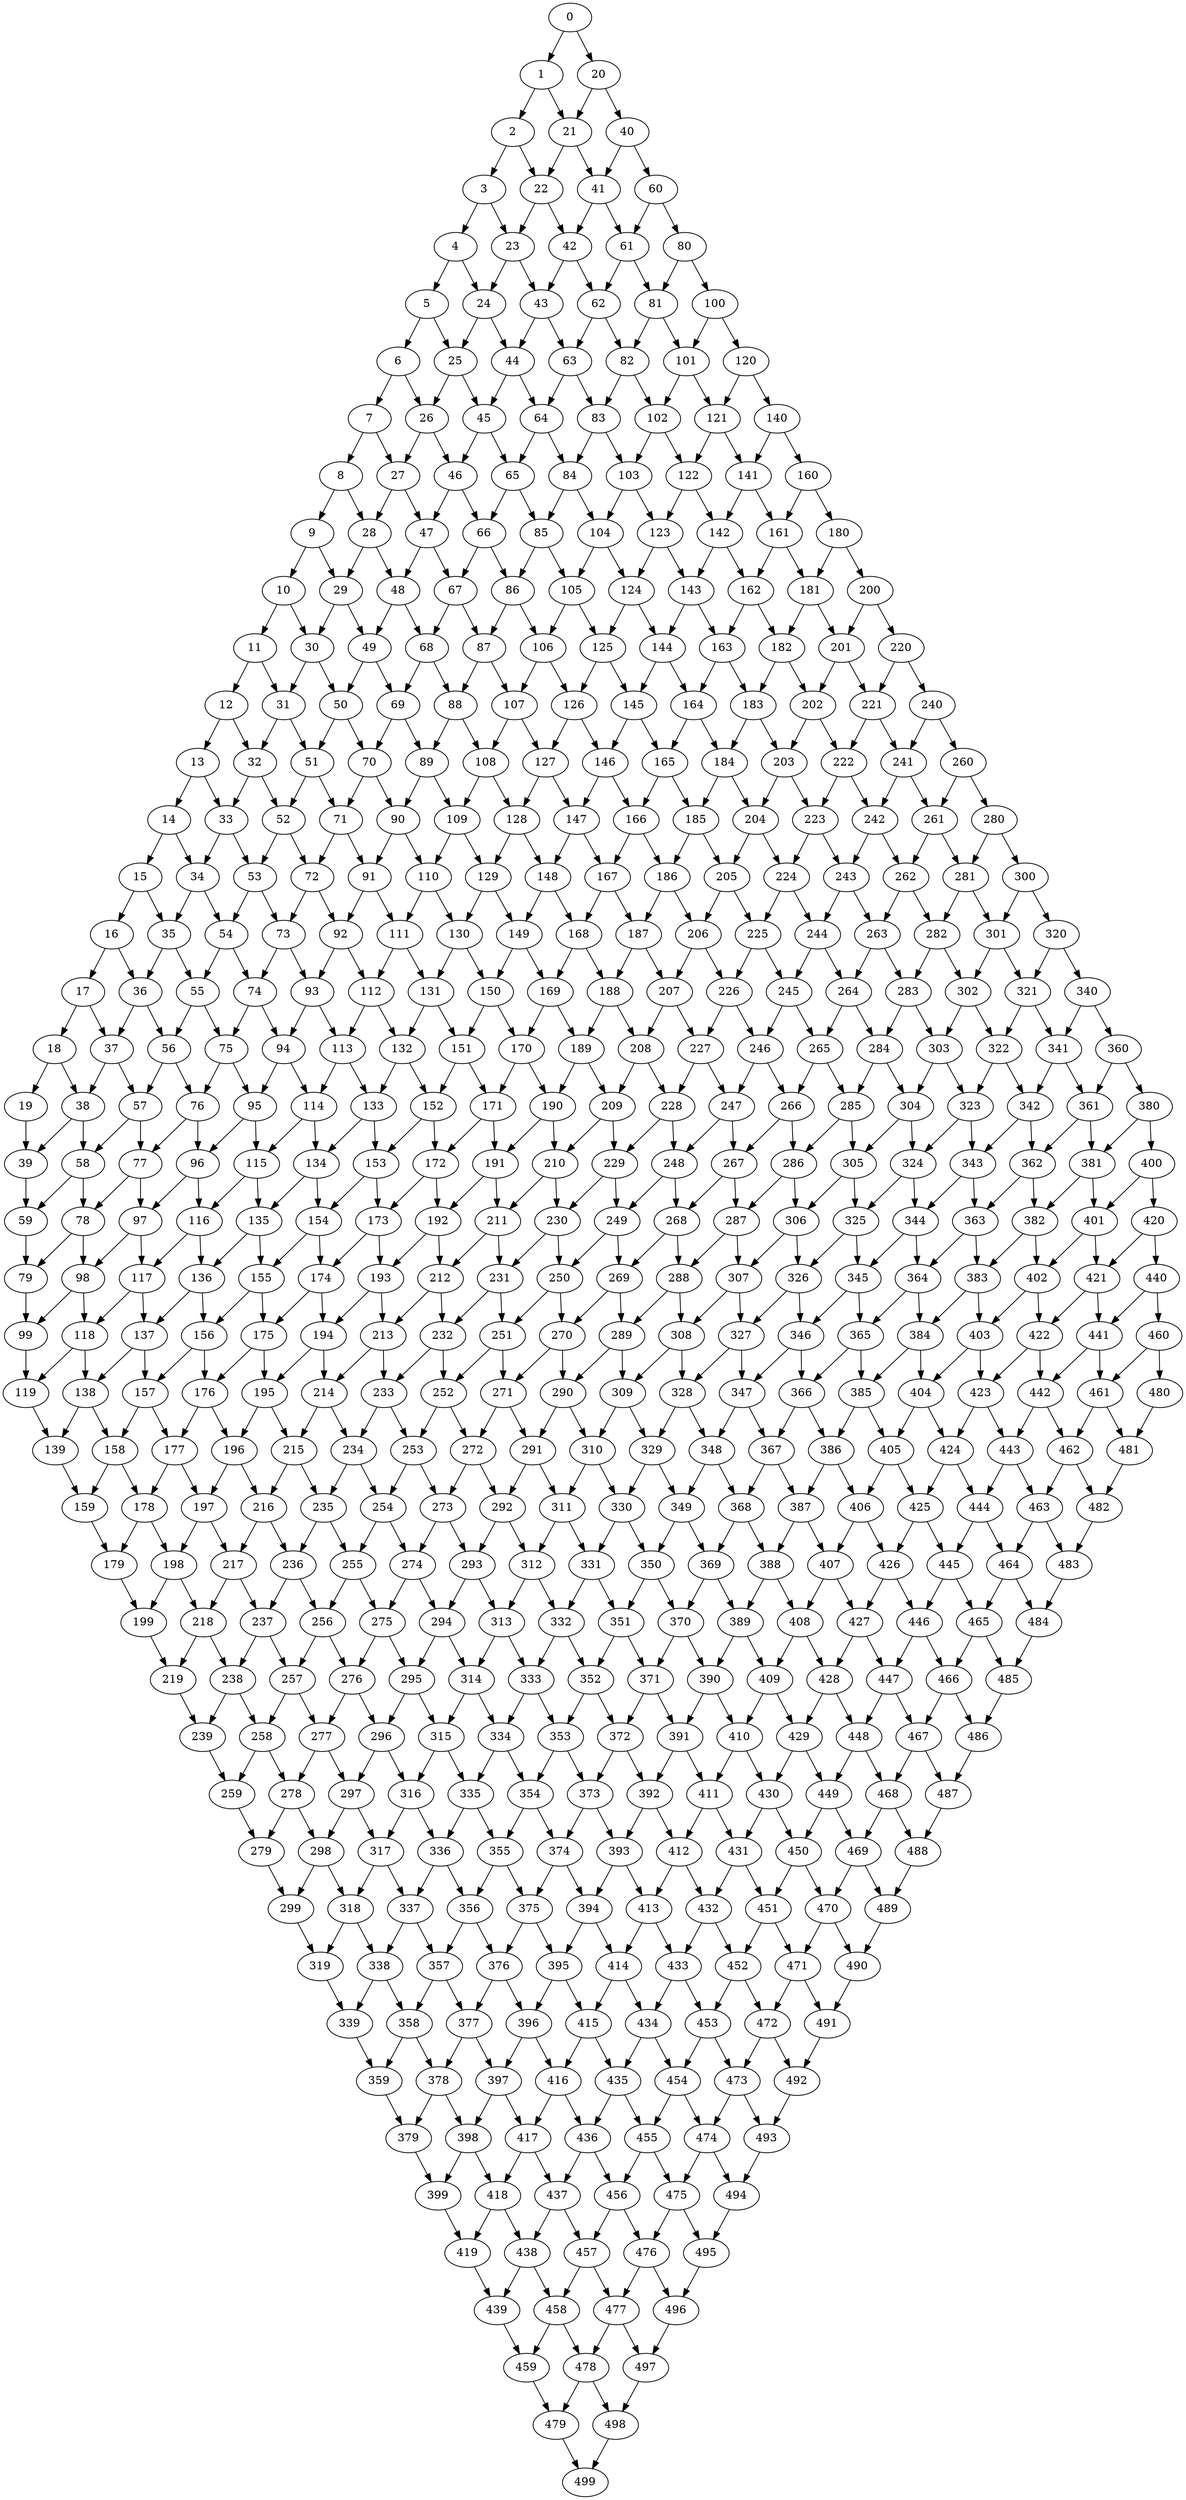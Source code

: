 digraph Grid_500 {
0;1;20;2;21;3;22;4;23;5;24;6;25;7;26;8;27;9;28;10;29;11;30;12;31;13;32;14;33;15;34;16;35;17;36;18;37;19;38;39;40;41;42;43;44;45;46;47;48;49;50;51;52;53;54;55;56;57;58;59;60;61;62;63;64;65;66;67;68;69;70;71;72;73;74;75;76;77;78;79;80;81;82;83;84;85;86;87;88;89;90;91;92;93;94;95;96;97;98;99;100;101;102;103;104;105;106;107;108;109;110;111;112;113;114;115;116;117;118;119;120;121;122;123;124;125;126;127;128;129;130;131;132;133;134;135;136;137;138;139;140;141;142;143;144;145;146;147;148;149;150;151;152;153;154;155;156;157;158;159;160;161;162;163;164;165;166;167;168;169;170;171;172;173;174;175;176;177;178;179;180;181;182;183;184;185;186;187;188;189;190;191;192;193;194;195;196;197;198;199;200;201;202;203;204;205;206;207;208;209;210;211;212;213;214;215;216;217;218;219;220;221;222;223;224;225;226;227;228;229;230;231;232;233;234;235;236;237;238;239;240;241;242;243;244;245;246;247;248;249;250;251;252;253;254;255;256;257;258;259;260;261;262;263;264;265;266;267;268;269;270;271;272;273;274;275;276;277;278;279;280;281;282;283;284;285;286;287;288;289;290;291;292;293;294;295;296;297;298;299;300;301;302;303;304;305;306;307;308;309;310;311;312;313;314;315;316;317;318;319;320;321;322;323;324;325;326;327;328;329;330;331;332;333;334;335;336;337;338;339;340;341;342;343;344;345;346;347;348;349;350;351;352;353;354;355;356;357;358;359;360;361;362;363;364;365;366;367;368;369;370;371;372;373;374;375;376;377;378;379;380;381;382;383;384;385;386;387;388;389;390;391;392;393;394;395;396;397;398;399;400;401;402;403;404;405;406;407;408;409;410;411;412;413;414;415;416;417;418;419;420;421;422;423;424;425;426;427;428;429;430;431;432;433;434;435;436;437;438;439;440;441;442;443;444;445;446;447;448;449;450;451;452;453;454;455;456;457;458;459;460;461;462;463;464;465;466;467;468;469;470;471;472;473;474;475;476;477;478;479;480;481;482;483;484;485;486;487;488;489;490;491;492;493;494;495;496;497;498;499;0 -> 1;
0 -> 20;
1 -> 2;
1 -> 21;
2 -> 3;
2 -> 22;
3 -> 4;
3 -> 23;
4 -> 5;
4 -> 24;
5 -> 6;
5 -> 25;
6 -> 7;
6 -> 26;
7 -> 8;
7 -> 27;
8 -> 9;
8 -> 28;
9 -> 10;
9 -> 29;
10 -> 11;
10 -> 30;
11 -> 12;
11 -> 31;
12 -> 13;
12 -> 32;
13 -> 14;
13 -> 33;
14 -> 15;
14 -> 34;
15 -> 16;
15 -> 35;
16 -> 17;
16 -> 36;
17 -> 18;
17 -> 37;
18 -> 19;
18 -> 38;
19 -> 39;
20 -> 21;
20 -> 40;
21 -> 22;
21 -> 41;
22 -> 23;
22 -> 42;
23 -> 24;
23 -> 43;
24 -> 25;
24 -> 44;
25 -> 26;
25 -> 45;
26 -> 27;
26 -> 46;
27 -> 28;
27 -> 47;
28 -> 29;
28 -> 48;
29 -> 30;
29 -> 49;
30 -> 31;
30 -> 50;
31 -> 32;
31 -> 51;
32 -> 33;
32 -> 52;
33 -> 34;
33 -> 53;
34 -> 35;
34 -> 54;
35 -> 36;
35 -> 55;
36 -> 37;
36 -> 56;
37 -> 38;
37 -> 57;
38 -> 39;
38 -> 58;
39 -> 59;
40 -> 41;
40 -> 60;
41 -> 42;
41 -> 61;
42 -> 43;
42 -> 62;
43 -> 44;
43 -> 63;
44 -> 45;
44 -> 64;
45 -> 46;
45 -> 65;
46 -> 47;
46 -> 66;
47 -> 48;
47 -> 67;
48 -> 49;
48 -> 68;
49 -> 50;
49 -> 69;
50 -> 51;
50 -> 70;
51 -> 52;
51 -> 71;
52 -> 53;
52 -> 72;
53 -> 54;
53 -> 73;
54 -> 55;
54 -> 74;
55 -> 56;
55 -> 75;
56 -> 57;
56 -> 76;
57 -> 58;
57 -> 77;
58 -> 59;
58 -> 78;
59 -> 79;
60 -> 61;
60 -> 80;
61 -> 62;
61 -> 81;
62 -> 63;
62 -> 82;
63 -> 64;
63 -> 83;
64 -> 65;
64 -> 84;
65 -> 66;
65 -> 85;
66 -> 67;
66 -> 86;
67 -> 68;
67 -> 87;
68 -> 69;
68 -> 88;
69 -> 70;
69 -> 89;
70 -> 71;
70 -> 90;
71 -> 72;
71 -> 91;
72 -> 73;
72 -> 92;
73 -> 74;
73 -> 93;
74 -> 75;
74 -> 94;
75 -> 76;
75 -> 95;
76 -> 77;
76 -> 96;
77 -> 78;
77 -> 97;
78 -> 79;
78 -> 98;
79 -> 99;
80 -> 81;
80 -> 100;
81 -> 82;
81 -> 101;
82 -> 83;
82 -> 102;
83 -> 84;
83 -> 103;
84 -> 85;
84 -> 104;
85 -> 86;
85 -> 105;
86 -> 87;
86 -> 106;
87 -> 88;
87 -> 107;
88 -> 89;
88 -> 108;
89 -> 90;
89 -> 109;
90 -> 91;
90 -> 110;
91 -> 92;
91 -> 111;
92 -> 93;
92 -> 112;
93 -> 94;
93 -> 113;
94 -> 95;
94 -> 114;
95 -> 96;
95 -> 115;
96 -> 97;
96 -> 116;
97 -> 98;
97 -> 117;
98 -> 99;
98 -> 118;
99 -> 119;
100 -> 101;
100 -> 120;
101 -> 102;
101 -> 121;
102 -> 103;
102 -> 122;
103 -> 104;
103 -> 123;
104 -> 105;
104 -> 124;
105 -> 106;
105 -> 125;
106 -> 107;
106 -> 126;
107 -> 108;
107 -> 127;
108 -> 109;
108 -> 128;
109 -> 110;
109 -> 129;
110 -> 111;
110 -> 130;
111 -> 112;
111 -> 131;
112 -> 113;
112 -> 132;
113 -> 114;
113 -> 133;
114 -> 115;
114 -> 134;
115 -> 116;
115 -> 135;
116 -> 117;
116 -> 136;
117 -> 118;
117 -> 137;
118 -> 119;
118 -> 138;
119 -> 139;
120 -> 121;
120 -> 140;
121 -> 122;
121 -> 141;
122 -> 123;
122 -> 142;
123 -> 124;
123 -> 143;
124 -> 125;
124 -> 144;
125 -> 126;
125 -> 145;
126 -> 127;
126 -> 146;
127 -> 128;
127 -> 147;
128 -> 129;
128 -> 148;
129 -> 130;
129 -> 149;
130 -> 131;
130 -> 150;
131 -> 132;
131 -> 151;
132 -> 133;
132 -> 152;
133 -> 134;
133 -> 153;
134 -> 135;
134 -> 154;
135 -> 136;
135 -> 155;
136 -> 137;
136 -> 156;
137 -> 138;
137 -> 157;
138 -> 139;
138 -> 158;
139 -> 159;
140 -> 141;
140 -> 160;
141 -> 142;
141 -> 161;
142 -> 143;
142 -> 162;
143 -> 144;
143 -> 163;
144 -> 145;
144 -> 164;
145 -> 146;
145 -> 165;
146 -> 147;
146 -> 166;
147 -> 148;
147 -> 167;
148 -> 149;
148 -> 168;
149 -> 150;
149 -> 169;
150 -> 151;
150 -> 170;
151 -> 152;
151 -> 171;
152 -> 153;
152 -> 172;
153 -> 154;
153 -> 173;
154 -> 155;
154 -> 174;
155 -> 156;
155 -> 175;
156 -> 157;
156 -> 176;
157 -> 158;
157 -> 177;
158 -> 159;
158 -> 178;
159 -> 179;
160 -> 161;
160 -> 180;
161 -> 162;
161 -> 181;
162 -> 163;
162 -> 182;
163 -> 164;
163 -> 183;
164 -> 165;
164 -> 184;
165 -> 166;
165 -> 185;
166 -> 167;
166 -> 186;
167 -> 168;
167 -> 187;
168 -> 169;
168 -> 188;
169 -> 170;
169 -> 189;
170 -> 171;
170 -> 190;
171 -> 172;
171 -> 191;
172 -> 173;
172 -> 192;
173 -> 174;
173 -> 193;
174 -> 175;
174 -> 194;
175 -> 176;
175 -> 195;
176 -> 177;
176 -> 196;
177 -> 178;
177 -> 197;
178 -> 179;
178 -> 198;
179 -> 199;
180 -> 181;
180 -> 200;
181 -> 182;
181 -> 201;
182 -> 183;
182 -> 202;
183 -> 184;
183 -> 203;
184 -> 185;
184 -> 204;
185 -> 186;
185 -> 205;
186 -> 187;
186 -> 206;
187 -> 188;
187 -> 207;
188 -> 189;
188 -> 208;
189 -> 190;
189 -> 209;
190 -> 191;
190 -> 210;
191 -> 192;
191 -> 211;
192 -> 193;
192 -> 212;
193 -> 194;
193 -> 213;
194 -> 195;
194 -> 214;
195 -> 196;
195 -> 215;
196 -> 197;
196 -> 216;
197 -> 198;
197 -> 217;
198 -> 199;
198 -> 218;
199 -> 219;
200 -> 201;
200 -> 220;
201 -> 202;
201 -> 221;
202 -> 203;
202 -> 222;
203 -> 204;
203 -> 223;
204 -> 205;
204 -> 224;
205 -> 206;
205 -> 225;
206 -> 207;
206 -> 226;
207 -> 208;
207 -> 227;
208 -> 209;
208 -> 228;
209 -> 210;
209 -> 229;
210 -> 211;
210 -> 230;
211 -> 212;
211 -> 231;
212 -> 213;
212 -> 232;
213 -> 214;
213 -> 233;
214 -> 215;
214 -> 234;
215 -> 216;
215 -> 235;
216 -> 217;
216 -> 236;
217 -> 218;
217 -> 237;
218 -> 219;
218 -> 238;
219 -> 239;
220 -> 221;
220 -> 240;
221 -> 222;
221 -> 241;
222 -> 223;
222 -> 242;
223 -> 224;
223 -> 243;
224 -> 225;
224 -> 244;
225 -> 226;
225 -> 245;
226 -> 227;
226 -> 246;
227 -> 228;
227 -> 247;
228 -> 229;
228 -> 248;
229 -> 230;
229 -> 249;
230 -> 231;
230 -> 250;
231 -> 232;
231 -> 251;
232 -> 233;
232 -> 252;
233 -> 234;
233 -> 253;
234 -> 235;
234 -> 254;
235 -> 236;
235 -> 255;
236 -> 237;
236 -> 256;
237 -> 238;
237 -> 257;
238 -> 239;
238 -> 258;
239 -> 259;
240 -> 241;
240 -> 260;
241 -> 242;
241 -> 261;
242 -> 243;
242 -> 262;
243 -> 244;
243 -> 263;
244 -> 245;
244 -> 264;
245 -> 246;
245 -> 265;
246 -> 247;
246 -> 266;
247 -> 248;
247 -> 267;
248 -> 249;
248 -> 268;
249 -> 250;
249 -> 269;
250 -> 251;
250 -> 270;
251 -> 252;
251 -> 271;
252 -> 253;
252 -> 272;
253 -> 254;
253 -> 273;
254 -> 255;
254 -> 274;
255 -> 256;
255 -> 275;
256 -> 257;
256 -> 276;
257 -> 258;
257 -> 277;
258 -> 259;
258 -> 278;
259 -> 279;
260 -> 261;
260 -> 280;
261 -> 262;
261 -> 281;
262 -> 263;
262 -> 282;
263 -> 264;
263 -> 283;
264 -> 265;
264 -> 284;
265 -> 266;
265 -> 285;
266 -> 267;
266 -> 286;
267 -> 268;
267 -> 287;
268 -> 269;
268 -> 288;
269 -> 270;
269 -> 289;
270 -> 271;
270 -> 290;
271 -> 272;
271 -> 291;
272 -> 273;
272 -> 292;
273 -> 274;
273 -> 293;
274 -> 275;
274 -> 294;
275 -> 276;
275 -> 295;
276 -> 277;
276 -> 296;
277 -> 278;
277 -> 297;
278 -> 279;
278 -> 298;
279 -> 299;
280 -> 281;
280 -> 300;
281 -> 282;
281 -> 301;
282 -> 283;
282 -> 302;
283 -> 284;
283 -> 303;
284 -> 285;
284 -> 304;
285 -> 286;
285 -> 305;
286 -> 287;
286 -> 306;
287 -> 288;
287 -> 307;
288 -> 289;
288 -> 308;
289 -> 290;
289 -> 309;
290 -> 291;
290 -> 310;
291 -> 292;
291 -> 311;
292 -> 293;
292 -> 312;
293 -> 294;
293 -> 313;
294 -> 295;
294 -> 314;
295 -> 296;
295 -> 315;
296 -> 297;
296 -> 316;
297 -> 298;
297 -> 317;
298 -> 299;
298 -> 318;
299 -> 319;
300 -> 301;
300 -> 320;
301 -> 302;
301 -> 321;
302 -> 303;
302 -> 322;
303 -> 304;
303 -> 323;
304 -> 305;
304 -> 324;
305 -> 306;
305 -> 325;
306 -> 307;
306 -> 326;
307 -> 308;
307 -> 327;
308 -> 309;
308 -> 328;
309 -> 310;
309 -> 329;
310 -> 311;
310 -> 330;
311 -> 312;
311 -> 331;
312 -> 313;
312 -> 332;
313 -> 314;
313 -> 333;
314 -> 315;
314 -> 334;
315 -> 316;
315 -> 335;
316 -> 317;
316 -> 336;
317 -> 318;
317 -> 337;
318 -> 319;
318 -> 338;
319 -> 339;
320 -> 321;
320 -> 340;
321 -> 322;
321 -> 341;
322 -> 323;
322 -> 342;
323 -> 324;
323 -> 343;
324 -> 325;
324 -> 344;
325 -> 326;
325 -> 345;
326 -> 327;
326 -> 346;
327 -> 328;
327 -> 347;
328 -> 329;
328 -> 348;
329 -> 330;
329 -> 349;
330 -> 331;
330 -> 350;
331 -> 332;
331 -> 351;
332 -> 333;
332 -> 352;
333 -> 334;
333 -> 353;
334 -> 335;
334 -> 354;
335 -> 336;
335 -> 355;
336 -> 337;
336 -> 356;
337 -> 338;
337 -> 357;
338 -> 339;
338 -> 358;
339 -> 359;
340 -> 341;
340 -> 360;
341 -> 342;
341 -> 361;
342 -> 343;
342 -> 362;
343 -> 344;
343 -> 363;
344 -> 345;
344 -> 364;
345 -> 346;
345 -> 365;
346 -> 347;
346 -> 366;
347 -> 348;
347 -> 367;
348 -> 349;
348 -> 368;
349 -> 350;
349 -> 369;
350 -> 351;
350 -> 370;
351 -> 352;
351 -> 371;
352 -> 353;
352 -> 372;
353 -> 354;
353 -> 373;
354 -> 355;
354 -> 374;
355 -> 356;
355 -> 375;
356 -> 357;
356 -> 376;
357 -> 358;
357 -> 377;
358 -> 359;
358 -> 378;
359 -> 379;
360 -> 361;
360 -> 380;
361 -> 362;
361 -> 381;
362 -> 363;
362 -> 382;
363 -> 364;
363 -> 383;
364 -> 365;
364 -> 384;
365 -> 366;
365 -> 385;
366 -> 367;
366 -> 386;
367 -> 368;
367 -> 387;
368 -> 369;
368 -> 388;
369 -> 370;
369 -> 389;
370 -> 371;
370 -> 390;
371 -> 372;
371 -> 391;
372 -> 373;
372 -> 392;
373 -> 374;
373 -> 393;
374 -> 375;
374 -> 394;
375 -> 376;
375 -> 395;
376 -> 377;
376 -> 396;
377 -> 378;
377 -> 397;
378 -> 379;
378 -> 398;
379 -> 399;
380 -> 381;
380 -> 400;
381 -> 382;
381 -> 401;
382 -> 383;
382 -> 402;
383 -> 384;
383 -> 403;
384 -> 385;
384 -> 404;
385 -> 386;
385 -> 405;
386 -> 387;
386 -> 406;
387 -> 388;
387 -> 407;
388 -> 389;
388 -> 408;
389 -> 390;
389 -> 409;
390 -> 391;
390 -> 410;
391 -> 392;
391 -> 411;
392 -> 393;
392 -> 412;
393 -> 394;
393 -> 413;
394 -> 395;
394 -> 414;
395 -> 396;
395 -> 415;
396 -> 397;
396 -> 416;
397 -> 398;
397 -> 417;
398 -> 399;
398 -> 418;
399 -> 419;
400 -> 401;
400 -> 420;
401 -> 402;
401 -> 421;
402 -> 403;
402 -> 422;
403 -> 404;
403 -> 423;
404 -> 405;
404 -> 424;
405 -> 406;
405 -> 425;
406 -> 407;
406 -> 426;
407 -> 408;
407 -> 427;
408 -> 409;
408 -> 428;
409 -> 410;
409 -> 429;
410 -> 411;
410 -> 430;
411 -> 412;
411 -> 431;
412 -> 413;
412 -> 432;
413 -> 414;
413 -> 433;
414 -> 415;
414 -> 434;
415 -> 416;
415 -> 435;
416 -> 417;
416 -> 436;
417 -> 418;
417 -> 437;
418 -> 419;
418 -> 438;
419 -> 439;
420 -> 421;
420 -> 440;
421 -> 422;
421 -> 441;
422 -> 423;
422 -> 442;
423 -> 424;
423 -> 443;
424 -> 425;
424 -> 444;
425 -> 426;
425 -> 445;
426 -> 427;
426 -> 446;
427 -> 428;
427 -> 447;
428 -> 429;
428 -> 448;
429 -> 430;
429 -> 449;
430 -> 431;
430 -> 450;
431 -> 432;
431 -> 451;
432 -> 433;
432 -> 452;
433 -> 434;
433 -> 453;
434 -> 435;
434 -> 454;
435 -> 436;
435 -> 455;
436 -> 437;
436 -> 456;
437 -> 438;
437 -> 457;
438 -> 439;
438 -> 458;
439 -> 459;
440 -> 441;
440 -> 460;
441 -> 442;
441 -> 461;
442 -> 443;
442 -> 462;
443 -> 444;
443 -> 463;
444 -> 445;
444 -> 464;
445 -> 446;
445 -> 465;
446 -> 447;
446 -> 466;
447 -> 448;
447 -> 467;
448 -> 449;
448 -> 468;
449 -> 450;
449 -> 469;
450 -> 451;
450 -> 470;
451 -> 452;
451 -> 471;
452 -> 453;
452 -> 472;
453 -> 454;
453 -> 473;
454 -> 455;
454 -> 474;
455 -> 456;
455 -> 475;
456 -> 457;
456 -> 476;
457 -> 458;
457 -> 477;
458 -> 459;
458 -> 478;
459 -> 479;
460 -> 461;
460 -> 480;
461 -> 462;
461 -> 481;
462 -> 463;
462 -> 482;
463 -> 464;
463 -> 483;
464 -> 465;
464 -> 484;
465 -> 466;
465 -> 485;
466 -> 467;
466 -> 486;
467 -> 468;
467 -> 487;
468 -> 469;
468 -> 488;
469 -> 470;
469 -> 489;
470 -> 471;
470 -> 490;
471 -> 472;
471 -> 491;
472 -> 473;
472 -> 492;
473 -> 474;
473 -> 493;
474 -> 475;
474 -> 494;
475 -> 476;
475 -> 495;
476 -> 477;
476 -> 496;
477 -> 478;
477 -> 497;
478 -> 479;
478 -> 498;
479 -> 499;
480 -> 481;
481 -> 482;
482 -> 483;
483 -> 484;
484 -> 485;
485 -> 486;
486 -> 487;
487 -> 488;
488 -> 489;
489 -> 490;
490 -> 491;
491 -> 492;
492 -> 493;
493 -> 494;
494 -> 495;
495 -> 496;
496 -> 497;
497 -> 498;
498 -> 499;
}
